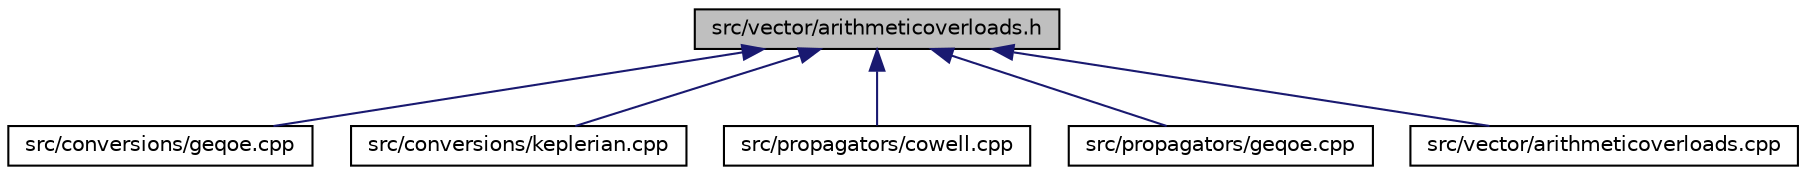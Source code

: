 digraph "src/vector/arithmeticoverloads.h"
{
 // LATEX_PDF_SIZE
  edge [fontname="Helvetica",fontsize="10",labelfontname="Helvetica",labelfontsize="10"];
  node [fontname="Helvetica",fontsize="10",shape=record];
  Node1 [label="src/vector/arithmeticoverloads.h",height=0.2,width=0.4,color="black", fillcolor="grey75", style="filled", fontcolor="black",tooltip=" "];
  Node1 -> Node2 [dir="back",color="midnightblue",fontsize="10",style="solid",fontname="Helvetica"];
  Node2 [label="src/conversions/geqoe.cpp",height=0.2,width=0.4,color="black", fillcolor="white", style="filled",URL="$conversions_2geqoe_8cpp.html",tooltip=" "];
  Node1 -> Node3 [dir="back",color="midnightblue",fontsize="10",style="solid",fontname="Helvetica"];
  Node3 [label="src/conversions/keplerian.cpp",height=0.2,width=0.4,color="black", fillcolor="white", style="filled",URL="$keplerian_8cpp.html",tooltip=" "];
  Node1 -> Node4 [dir="back",color="midnightblue",fontsize="10",style="solid",fontname="Helvetica"];
  Node4 [label="src/propagators/cowell.cpp",height=0.2,width=0.4,color="black", fillcolor="white", style="filled",URL="$cowell_8cpp.html",tooltip=" "];
  Node1 -> Node5 [dir="back",color="midnightblue",fontsize="10",style="solid",fontname="Helvetica"];
  Node5 [label="src/propagators/geqoe.cpp",height=0.2,width=0.4,color="black", fillcolor="white", style="filled",URL="$propagators_2geqoe_8cpp.html",tooltip=" "];
  Node1 -> Node6 [dir="back",color="midnightblue",fontsize="10",style="solid",fontname="Helvetica"];
  Node6 [label="src/vector/arithmeticoverloads.cpp",height=0.2,width=0.4,color="black", fillcolor="white", style="filled",URL="$arithmeticoverloads_8cpp.html",tooltip=" "];
}
